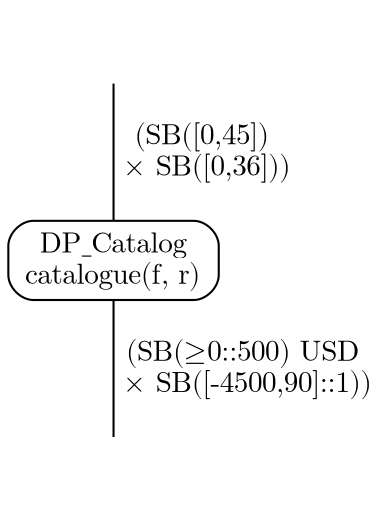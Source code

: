 digraph G { 

                graph [fontname = "STIX Two Math"];
                 node [fontname = "STIX Two Math"];
                 edge [fontname = "STIX Two Math"];
                rankdir=TB;
   node1 [shape="plaintext",label=""];

   node2 [shape="box",style="rounded",label="DP_Catalog\ncatalogue(f, r)"];

   node3 [shape="plaintext",label=""];

   node1->node2 [label="(SB([0,45])\n × SB([0,36]))",arrowhead="none"];
   node2->node3 [label="(SB(≥0::500) USD\n × SB([-4500,90]::1))",arrowhead="none"];
}